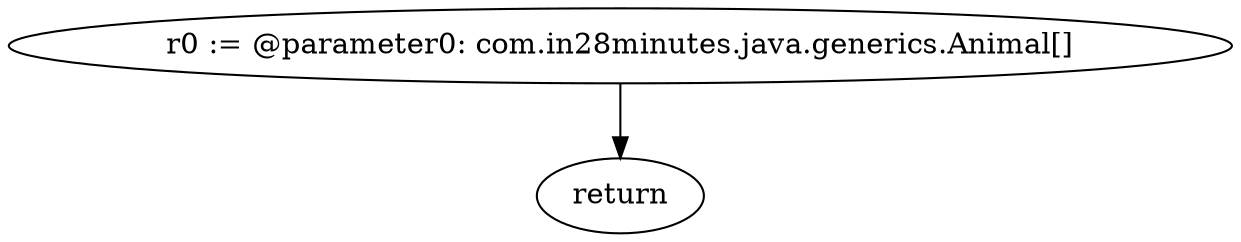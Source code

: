 digraph "unitGraph" {
    "r0 := @parameter0: com.in28minutes.java.generics.Animal[]"
    "return"
    "r0 := @parameter0: com.in28minutes.java.generics.Animal[]"->"return";
}

